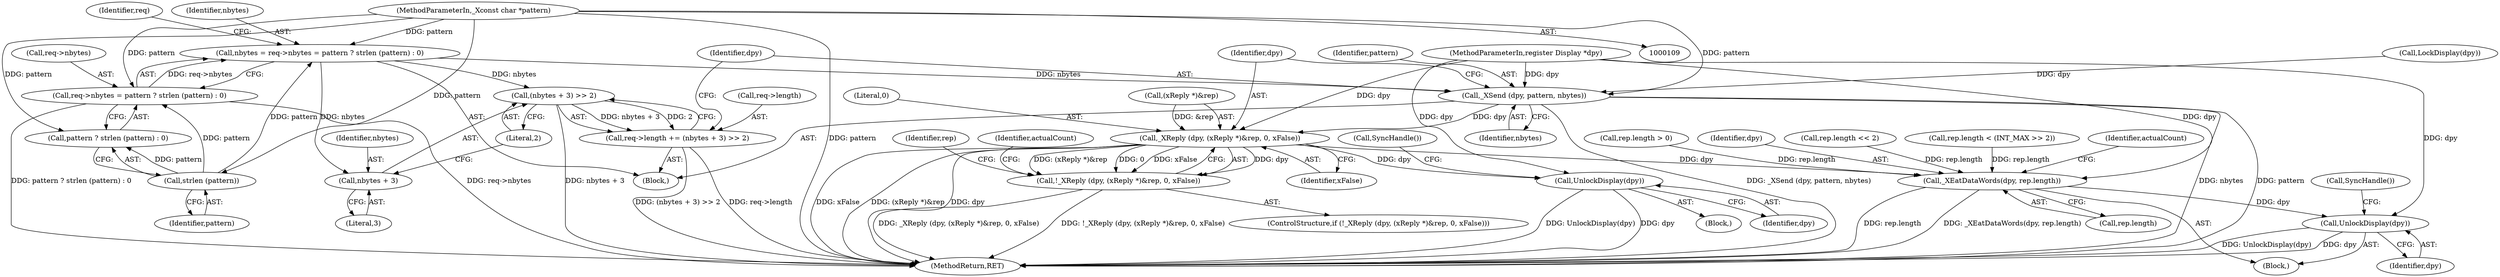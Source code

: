 digraph "0_libx11_b469da1430cdcee06e31c6251b83aede072a1ff0@API" {
"1000148" [label="(Call,nbytes = req->nbytes = pattern ? strlen (pattern) : 0)"];
"1000150" [label="(Call,req->nbytes = pattern ? strlen (pattern) : 0)"];
"1000111" [label="(MethodParameterIn,_Xconst char *pattern)"];
"1000156" [label="(Call,strlen (pattern))"];
"1000163" [label="(Call,(nbytes + 3) >> 2)"];
"1000159" [label="(Call,req->length += (nbytes + 3) >> 2)"];
"1000164" [label="(Call,nbytes + 3)"];
"1000168" [label="(Call,_XSend (dpy, pattern, nbytes))"];
"1000174" [label="(Call,_XReply (dpy, (xReply *)&rep, 0, xFalse))"];
"1000173" [label="(Call,!_XReply (dpy, (xReply *)&rep, 0, xFalse))"];
"1000187" [label="(Call,UnlockDisplay(dpy))"];
"1000247" [label="(Call,_XEatDataWords(dpy, rep.length))"];
"1000256" [label="(Call,UnlockDisplay(dpy))"];
"1000185" [label="(Identifier,actualCount)"];
"1000160" [label="(Call,req->length)"];
"1000166" [label="(Literal,3)"];
"1000157" [label="(Identifier,pattern)"];
"1000138" [label="(Call,LockDisplay(dpy))"];
"1000150" [label="(Call,req->nbytes = pattern ? strlen (pattern) : 0)"];
"1000249" [label="(Call,rep.length)"];
"1000156" [label="(Call,strlen (pattern))"];
"1000163" [label="(Call,(nbytes + 3) >> 2)"];
"1000111" [label="(MethodParameterIn,_Xconst char *pattern)"];
"1000225" [label="(Call,rep.length << 2)"];
"1000187" [label="(Call,UnlockDisplay(dpy))"];
"1000161" [label="(Identifier,req)"];
"1000215" [label="(Call,rep.length < (INT_MAX >> 2))"];
"1000175" [label="(Identifier,dpy)"];
"1000257" [label="(Identifier,dpy)"];
"1000176" [label="(Call,(xReply *)&rep)"];
"1000169" [label="(Identifier,dpy)"];
"1000189" [label="(Call,SyncHandle())"];
"1000247" [label="(Call,_XEatDataWords(dpy, rep.length))"];
"1000148" [label="(Call,nbytes = req->nbytes = pattern ? strlen (pattern) : 0)"];
"1000256" [label="(Call,UnlockDisplay(dpy))"];
"1000170" [label="(Identifier,pattern)"];
"1000165" [label="(Identifier,nbytes)"];
"1000168" [label="(Call,_XSend (dpy, pattern, nbytes))"];
"1000188" [label="(Identifier,dpy)"];
"1000181" [label="(Identifier,xFalse)"];
"1000154" [label="(Call,pattern ? strlen (pattern) : 0)"];
"1000242" [label="(Block,)"];
"1000254" [label="(Identifier,actualCount)"];
"1000167" [label="(Literal,2)"];
"1000196" [label="(Identifier,rep)"];
"1000159" [label="(Call,req->length += (nbytes + 3) >> 2)"];
"1000174" [label="(Call,_XReply (dpy, (xReply *)&rep, 0, xFalse))"];
"1000210" [label="(Call,rep.length > 0)"];
"1000149" [label="(Identifier,nbytes)"];
"1000258" [label="(Call,SyncHandle())"];
"1000110" [label="(MethodParameterIn,register Display *dpy)"];
"1000164" [label="(Call,nbytes + 3)"];
"1000172" [label="(ControlStructure,if (!_XReply (dpy, (xReply *)&rep, 0, xFalse)))"];
"1000182" [label="(Block,)"];
"1000173" [label="(Call,!_XReply (dpy, (xReply *)&rep, 0, xFalse))"];
"1000114" [label="(Block,)"];
"1000151" [label="(Call,req->nbytes)"];
"1000180" [label="(Literal,0)"];
"1000356" [label="(MethodReturn,RET)"];
"1000171" [label="(Identifier,nbytes)"];
"1000248" [label="(Identifier,dpy)"];
"1000148" -> "1000114"  [label="AST: "];
"1000148" -> "1000150"  [label="CFG: "];
"1000149" -> "1000148"  [label="AST: "];
"1000150" -> "1000148"  [label="AST: "];
"1000161" -> "1000148"  [label="CFG: "];
"1000150" -> "1000148"  [label="DDG: req->nbytes"];
"1000111" -> "1000148"  [label="DDG: pattern"];
"1000156" -> "1000148"  [label="DDG: pattern"];
"1000148" -> "1000163"  [label="DDG: nbytes"];
"1000148" -> "1000164"  [label="DDG: nbytes"];
"1000148" -> "1000168"  [label="DDG: nbytes"];
"1000150" -> "1000154"  [label="CFG: "];
"1000151" -> "1000150"  [label="AST: "];
"1000154" -> "1000150"  [label="AST: "];
"1000150" -> "1000356"  [label="DDG: req->nbytes"];
"1000150" -> "1000356"  [label="DDG: pattern ? strlen (pattern) : 0"];
"1000111" -> "1000150"  [label="DDG: pattern"];
"1000156" -> "1000150"  [label="DDG: pattern"];
"1000111" -> "1000109"  [label="AST: "];
"1000111" -> "1000356"  [label="DDG: pattern"];
"1000111" -> "1000154"  [label="DDG: pattern"];
"1000111" -> "1000156"  [label="DDG: pattern"];
"1000111" -> "1000168"  [label="DDG: pattern"];
"1000156" -> "1000154"  [label="AST: "];
"1000156" -> "1000157"  [label="CFG: "];
"1000157" -> "1000156"  [label="AST: "];
"1000154" -> "1000156"  [label="CFG: "];
"1000156" -> "1000154"  [label="DDG: pattern"];
"1000163" -> "1000159"  [label="AST: "];
"1000163" -> "1000167"  [label="CFG: "];
"1000164" -> "1000163"  [label="AST: "];
"1000167" -> "1000163"  [label="AST: "];
"1000159" -> "1000163"  [label="CFG: "];
"1000163" -> "1000356"  [label="DDG: nbytes + 3"];
"1000163" -> "1000159"  [label="DDG: nbytes + 3"];
"1000163" -> "1000159"  [label="DDG: 2"];
"1000159" -> "1000114"  [label="AST: "];
"1000160" -> "1000159"  [label="AST: "];
"1000169" -> "1000159"  [label="CFG: "];
"1000159" -> "1000356"  [label="DDG: req->length"];
"1000159" -> "1000356"  [label="DDG: (nbytes + 3) >> 2"];
"1000164" -> "1000166"  [label="CFG: "];
"1000165" -> "1000164"  [label="AST: "];
"1000166" -> "1000164"  [label="AST: "];
"1000167" -> "1000164"  [label="CFG: "];
"1000168" -> "1000114"  [label="AST: "];
"1000168" -> "1000171"  [label="CFG: "];
"1000169" -> "1000168"  [label="AST: "];
"1000170" -> "1000168"  [label="AST: "];
"1000171" -> "1000168"  [label="AST: "];
"1000175" -> "1000168"  [label="CFG: "];
"1000168" -> "1000356"  [label="DDG: _XSend (dpy, pattern, nbytes)"];
"1000168" -> "1000356"  [label="DDG: nbytes"];
"1000168" -> "1000356"  [label="DDG: pattern"];
"1000138" -> "1000168"  [label="DDG: dpy"];
"1000110" -> "1000168"  [label="DDG: dpy"];
"1000168" -> "1000174"  [label="DDG: dpy"];
"1000174" -> "1000173"  [label="AST: "];
"1000174" -> "1000181"  [label="CFG: "];
"1000175" -> "1000174"  [label="AST: "];
"1000176" -> "1000174"  [label="AST: "];
"1000180" -> "1000174"  [label="AST: "];
"1000181" -> "1000174"  [label="AST: "];
"1000173" -> "1000174"  [label="CFG: "];
"1000174" -> "1000356"  [label="DDG: xFalse"];
"1000174" -> "1000356"  [label="DDG: (xReply *)&rep"];
"1000174" -> "1000356"  [label="DDG: dpy"];
"1000174" -> "1000173"  [label="DDG: dpy"];
"1000174" -> "1000173"  [label="DDG: (xReply *)&rep"];
"1000174" -> "1000173"  [label="DDG: 0"];
"1000174" -> "1000173"  [label="DDG: xFalse"];
"1000110" -> "1000174"  [label="DDG: dpy"];
"1000176" -> "1000174"  [label="DDG: &rep"];
"1000174" -> "1000187"  [label="DDG: dpy"];
"1000174" -> "1000247"  [label="DDG: dpy"];
"1000173" -> "1000172"  [label="AST: "];
"1000185" -> "1000173"  [label="CFG: "];
"1000196" -> "1000173"  [label="CFG: "];
"1000173" -> "1000356"  [label="DDG: !_XReply (dpy, (xReply *)&rep, 0, xFalse)"];
"1000173" -> "1000356"  [label="DDG: _XReply (dpy, (xReply *)&rep, 0, xFalse)"];
"1000187" -> "1000182"  [label="AST: "];
"1000187" -> "1000188"  [label="CFG: "];
"1000188" -> "1000187"  [label="AST: "];
"1000189" -> "1000187"  [label="CFG: "];
"1000187" -> "1000356"  [label="DDG: dpy"];
"1000187" -> "1000356"  [label="DDG: UnlockDisplay(dpy)"];
"1000110" -> "1000187"  [label="DDG: dpy"];
"1000247" -> "1000242"  [label="AST: "];
"1000247" -> "1000249"  [label="CFG: "];
"1000248" -> "1000247"  [label="AST: "];
"1000249" -> "1000247"  [label="AST: "];
"1000254" -> "1000247"  [label="CFG: "];
"1000247" -> "1000356"  [label="DDG: _XEatDataWords(dpy, rep.length)"];
"1000247" -> "1000356"  [label="DDG: rep.length"];
"1000110" -> "1000247"  [label="DDG: dpy"];
"1000215" -> "1000247"  [label="DDG: rep.length"];
"1000225" -> "1000247"  [label="DDG: rep.length"];
"1000210" -> "1000247"  [label="DDG: rep.length"];
"1000247" -> "1000256"  [label="DDG: dpy"];
"1000256" -> "1000242"  [label="AST: "];
"1000256" -> "1000257"  [label="CFG: "];
"1000257" -> "1000256"  [label="AST: "];
"1000258" -> "1000256"  [label="CFG: "];
"1000256" -> "1000356"  [label="DDG: dpy"];
"1000256" -> "1000356"  [label="DDG: UnlockDisplay(dpy)"];
"1000110" -> "1000256"  [label="DDG: dpy"];
}
